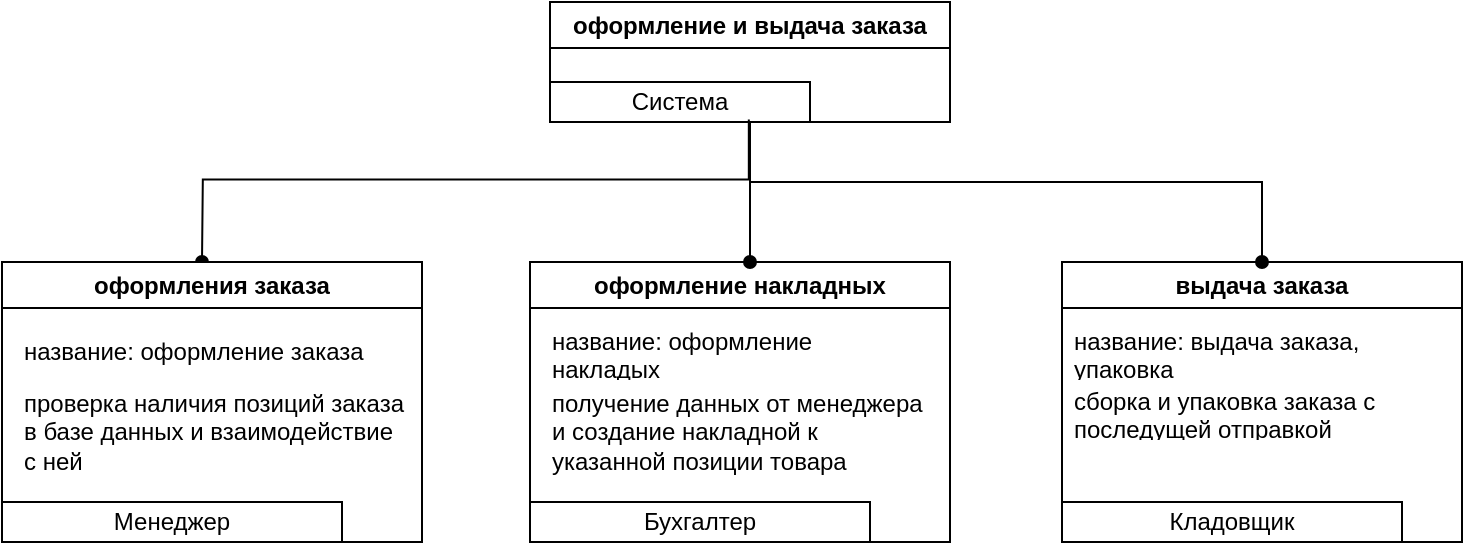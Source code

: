<mxfile version="21.6.8" type="device">
  <diagram name="Страница — 1" id="TWy4UYaT7lhCc4IGFQ1o">
    <mxGraphModel dx="1290" dy="638" grid="1" gridSize="10" guides="1" tooltips="1" connect="1" arrows="1" fold="1" page="1" pageScale="1" pageWidth="827" pageHeight="1169" math="0" shadow="0">
      <root>
        <mxCell id="0" />
        <mxCell id="1" parent="0" />
        <mxCell id="f2MMuW7yAnDLfrSJl3VY-1" value="оформление и выдача заказа" style="swimlane;whiteSpace=wrap;html=1;" parent="1" vertex="1">
          <mxGeometry x="314" y="70" width="200" height="60" as="geometry" />
        </mxCell>
        <mxCell id="f2MMuW7yAnDLfrSJl3VY-2" value="Система" style="rounded=0;whiteSpace=wrap;html=1;" parent="f2MMuW7yAnDLfrSJl3VY-1" vertex="1">
          <mxGeometry y="40" width="130" height="20" as="geometry" />
        </mxCell>
        <mxCell id="f2MMuW7yAnDLfrSJl3VY-3" value="" style="endArrow=none;html=1;rounded=0;startArrow=oval;startFill=1;entryX=0.5;entryY=1;entryDx=0;entryDy=0;exitX=0.479;exitY=0.009;exitDx=0;exitDy=0;exitPerimeter=0;" parent="1" edge="1">
          <mxGeometry width="50" height="50" relative="1" as="geometry">
            <mxPoint x="140.0" y="200" as="sourcePoint" />
            <mxPoint x="413.41" y="128.74" as="targetPoint" />
            <Array as="points">
              <mxPoint x="140.41" y="158.74" />
              <mxPoint x="413.41" y="158.74" />
            </Array>
          </mxGeometry>
        </mxCell>
        <mxCell id="f2MMuW7yAnDLfrSJl3VY-5" value="оформления заказа" style="swimlane;whiteSpace=wrap;html=1;startSize=23;" parent="1" vertex="1">
          <mxGeometry x="40" y="200" width="210" height="140" as="geometry" />
        </mxCell>
        <mxCell id="f2MMuW7yAnDLfrSJl3VY-6" value="Менеджер" style="rounded=0;whiteSpace=wrap;html=1;" parent="f2MMuW7yAnDLfrSJl3VY-5" vertex="1">
          <mxGeometry y="120" width="170" height="20" as="geometry" />
        </mxCell>
        <mxCell id="f2MMuW7yAnDLfrSJl3VY-11" value="название: оформление заказа" style="text;strokeColor=none;fillColor=none;align=left;verticalAlign=middle;spacingLeft=4;spacingRight=4;overflow=hidden;points=[[0,0.5],[1,0.5]];portConstraint=eastwest;rotatable=0;whiteSpace=wrap;html=1;" parent="f2MMuW7yAnDLfrSJl3VY-5" vertex="1">
          <mxGeometry x="5" y="30" width="190" height="30" as="geometry" />
        </mxCell>
        <mxCell id="f2MMuW7yAnDLfrSJl3VY-13" value="проверка наличия позиций заказа в базе данных и взаимодействие с ней" style="text;strokeColor=none;fillColor=none;align=left;verticalAlign=middle;spacingLeft=4;spacingRight=4;overflow=hidden;points=[[0,0.5],[1,0.5]];portConstraint=eastwest;rotatable=0;whiteSpace=wrap;html=1;" parent="f2MMuW7yAnDLfrSJl3VY-5" vertex="1">
          <mxGeometry x="5" y="60" width="201" height="50" as="geometry" />
        </mxCell>
        <mxCell id="f2MMuW7yAnDLfrSJl3VY-7" value="выдача заказа" style="swimlane;whiteSpace=wrap;html=1;" parent="1" vertex="1">
          <mxGeometry x="570" y="200" width="200" height="140" as="geometry" />
        </mxCell>
        <mxCell id="f2MMuW7yAnDLfrSJl3VY-8" value="Кладовщик" style="rounded=0;whiteSpace=wrap;html=1;" parent="f2MMuW7yAnDLfrSJl3VY-7" vertex="1">
          <mxGeometry y="120" width="170" height="20" as="geometry" />
        </mxCell>
        <mxCell id="f2MMuW7yAnDLfrSJl3VY-10" value="название: выдача заказа, упаковка" style="text;strokeColor=none;fillColor=none;align=left;verticalAlign=middle;spacingLeft=4;spacingRight=4;overflow=hidden;points=[[0,0.5],[1,0.5]];portConstraint=eastwest;rotatable=0;whiteSpace=wrap;html=1;" parent="f2MMuW7yAnDLfrSJl3VY-7" vertex="1">
          <mxGeometry y="30" width="190" height="30" as="geometry" />
        </mxCell>
        <mxCell id="f2MMuW7yAnDLfrSJl3VY-14" value="сборка и упаковка заказа с последущей отправкой" style="text;strokeColor=none;fillColor=none;align=left;verticalAlign=middle;spacingLeft=4;spacingRight=4;overflow=hidden;points=[[0,0.5],[1,0.5]];portConstraint=eastwest;rotatable=0;whiteSpace=wrap;html=1;" parent="f2MMuW7yAnDLfrSJl3VY-7" vertex="1">
          <mxGeometry y="60" width="190" height="30" as="geometry" />
        </mxCell>
        <mxCell id="f2MMuW7yAnDLfrSJl3VY-9" value="" style="endArrow=none;html=1;rounded=0;startArrow=oval;startFill=1;entryX=0.5;entryY=1;entryDx=0;entryDy=0;exitX=0.5;exitY=0;exitDx=0;exitDy=0;" parent="1" source="f2MMuW7yAnDLfrSJl3VY-7" target="f2MMuW7yAnDLfrSJl3VY-1" edge="1">
          <mxGeometry width="50" height="50" relative="1" as="geometry">
            <mxPoint x="560" y="200" as="sourcePoint" />
            <mxPoint x="470" y="180" as="targetPoint" />
            <Array as="points">
              <mxPoint x="670" y="160" />
              <mxPoint x="414" y="160" />
            </Array>
          </mxGeometry>
        </mxCell>
        <mxCell id="cxQSdue1BGOb_Mb3pctq-2" value="оформление накладных" style="swimlane;whiteSpace=wrap;html=1;startSize=23;" vertex="1" parent="1">
          <mxGeometry x="304" y="200" width="210" height="140" as="geometry" />
        </mxCell>
        <mxCell id="cxQSdue1BGOb_Mb3pctq-3" value="Бухгалтер" style="rounded=0;whiteSpace=wrap;html=1;" vertex="1" parent="cxQSdue1BGOb_Mb3pctq-2">
          <mxGeometry y="120" width="170" height="20" as="geometry" />
        </mxCell>
        <mxCell id="cxQSdue1BGOb_Mb3pctq-4" value="название: оформление накладых" style="text;strokeColor=none;fillColor=none;align=left;verticalAlign=middle;spacingLeft=4;spacingRight=4;overflow=hidden;points=[[0,0.5],[1,0.5]];portConstraint=eastwest;rotatable=0;whiteSpace=wrap;html=1;" vertex="1" parent="cxQSdue1BGOb_Mb3pctq-2">
          <mxGeometry x="5" y="30" width="190" height="30" as="geometry" />
        </mxCell>
        <mxCell id="cxQSdue1BGOb_Mb3pctq-5" value="получение данных от менеджера и создание накладной к указанной позиции товара" style="text;strokeColor=none;fillColor=none;align=left;verticalAlign=middle;spacingLeft=4;spacingRight=4;overflow=hidden;points=[[0,0.5],[1,0.5]];portConstraint=eastwest;rotatable=0;whiteSpace=wrap;html=1;" vertex="1" parent="cxQSdue1BGOb_Mb3pctq-2">
          <mxGeometry x="4.5" y="60" width="201" height="50" as="geometry" />
        </mxCell>
        <mxCell id="cxQSdue1BGOb_Mb3pctq-7" value="" style="endArrow=none;html=1;rounded=0;startArrow=oval;startFill=1;" edge="1" parent="1">
          <mxGeometry width="50" height="50" relative="1" as="geometry">
            <mxPoint x="414" y="200" as="sourcePoint" />
            <mxPoint x="414" y="140" as="targetPoint" />
            <Array as="points">
              <mxPoint x="414" y="140" />
            </Array>
          </mxGeometry>
        </mxCell>
      </root>
    </mxGraphModel>
  </diagram>
</mxfile>
